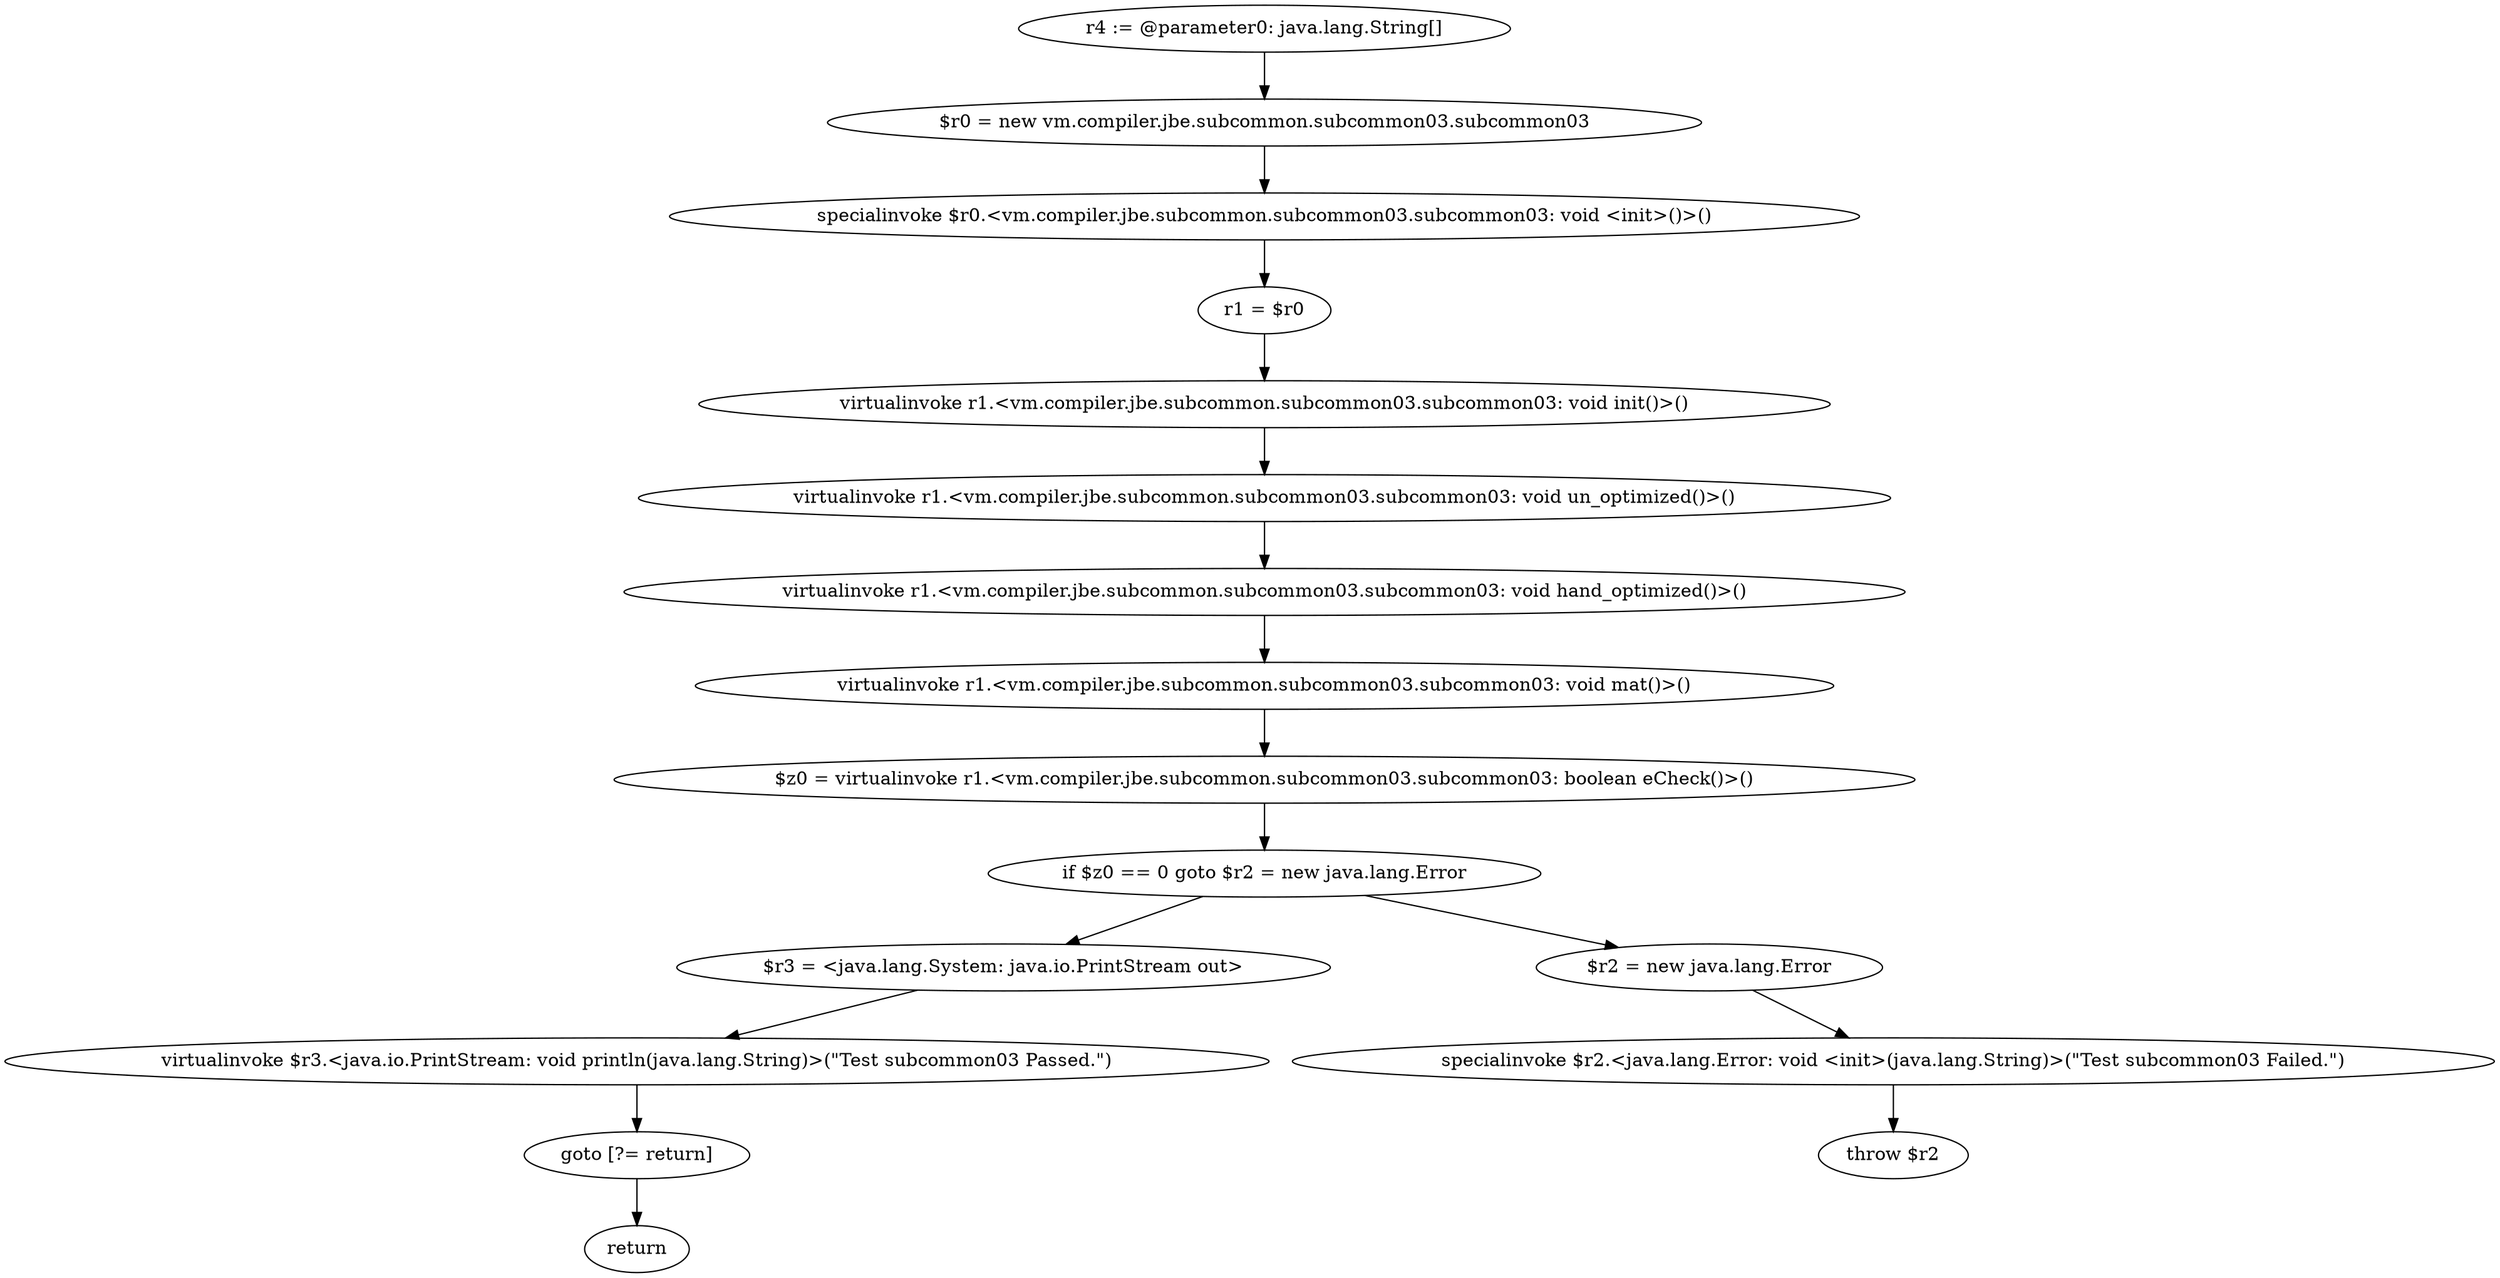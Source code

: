 digraph "unitGraph" {
    "r4 := @parameter0: java.lang.String[]"
    "$r0 = new vm.compiler.jbe.subcommon.subcommon03.subcommon03"
    "specialinvoke $r0.<vm.compiler.jbe.subcommon.subcommon03.subcommon03: void <init>()>()"
    "r1 = $r0"
    "virtualinvoke r1.<vm.compiler.jbe.subcommon.subcommon03.subcommon03: void init()>()"
    "virtualinvoke r1.<vm.compiler.jbe.subcommon.subcommon03.subcommon03: void un_optimized()>()"
    "virtualinvoke r1.<vm.compiler.jbe.subcommon.subcommon03.subcommon03: void hand_optimized()>()"
    "virtualinvoke r1.<vm.compiler.jbe.subcommon.subcommon03.subcommon03: void mat()>()"
    "$z0 = virtualinvoke r1.<vm.compiler.jbe.subcommon.subcommon03.subcommon03: boolean eCheck()>()"
    "if $z0 == 0 goto $r2 = new java.lang.Error"
    "$r3 = <java.lang.System: java.io.PrintStream out>"
    "virtualinvoke $r3.<java.io.PrintStream: void println(java.lang.String)>(\"Test subcommon03 Passed.\")"
    "goto [?= return]"
    "$r2 = new java.lang.Error"
    "specialinvoke $r2.<java.lang.Error: void <init>(java.lang.String)>(\"Test subcommon03 Failed.\")"
    "throw $r2"
    "return"
    "r4 := @parameter0: java.lang.String[]"->"$r0 = new vm.compiler.jbe.subcommon.subcommon03.subcommon03";
    "$r0 = new vm.compiler.jbe.subcommon.subcommon03.subcommon03"->"specialinvoke $r0.<vm.compiler.jbe.subcommon.subcommon03.subcommon03: void <init>()>()";
    "specialinvoke $r0.<vm.compiler.jbe.subcommon.subcommon03.subcommon03: void <init>()>()"->"r1 = $r0";
    "r1 = $r0"->"virtualinvoke r1.<vm.compiler.jbe.subcommon.subcommon03.subcommon03: void init()>()";
    "virtualinvoke r1.<vm.compiler.jbe.subcommon.subcommon03.subcommon03: void init()>()"->"virtualinvoke r1.<vm.compiler.jbe.subcommon.subcommon03.subcommon03: void un_optimized()>()";
    "virtualinvoke r1.<vm.compiler.jbe.subcommon.subcommon03.subcommon03: void un_optimized()>()"->"virtualinvoke r1.<vm.compiler.jbe.subcommon.subcommon03.subcommon03: void hand_optimized()>()";
    "virtualinvoke r1.<vm.compiler.jbe.subcommon.subcommon03.subcommon03: void hand_optimized()>()"->"virtualinvoke r1.<vm.compiler.jbe.subcommon.subcommon03.subcommon03: void mat()>()";
    "virtualinvoke r1.<vm.compiler.jbe.subcommon.subcommon03.subcommon03: void mat()>()"->"$z0 = virtualinvoke r1.<vm.compiler.jbe.subcommon.subcommon03.subcommon03: boolean eCheck()>()";
    "$z0 = virtualinvoke r1.<vm.compiler.jbe.subcommon.subcommon03.subcommon03: boolean eCheck()>()"->"if $z0 == 0 goto $r2 = new java.lang.Error";
    "if $z0 == 0 goto $r2 = new java.lang.Error"->"$r3 = <java.lang.System: java.io.PrintStream out>";
    "if $z0 == 0 goto $r2 = new java.lang.Error"->"$r2 = new java.lang.Error";
    "$r3 = <java.lang.System: java.io.PrintStream out>"->"virtualinvoke $r3.<java.io.PrintStream: void println(java.lang.String)>(\"Test subcommon03 Passed.\")";
    "virtualinvoke $r3.<java.io.PrintStream: void println(java.lang.String)>(\"Test subcommon03 Passed.\")"->"goto [?= return]";
    "goto [?= return]"->"return";
    "$r2 = new java.lang.Error"->"specialinvoke $r2.<java.lang.Error: void <init>(java.lang.String)>(\"Test subcommon03 Failed.\")";
    "specialinvoke $r2.<java.lang.Error: void <init>(java.lang.String)>(\"Test subcommon03 Failed.\")"->"throw $r2";
}
